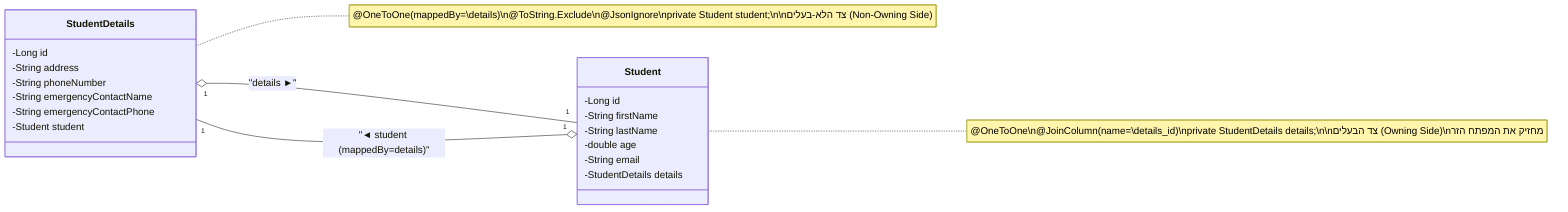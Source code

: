 classDiagram
    direction RL

    class Student {
        -Long id
        -String firstName
        -String lastName
        -double age
        -String email
        -StudentDetails details
    }

    class StudentDetails {
        -Long id
        -String address
        -String phoneNumber
        -String emergencyContactName
        -String emergencyContactPhone
        -Student student
    }

    Student "1" --o "1" StudentDetails : "details ►"
    StudentDetails "1" --o "1" Student : "◄ student (mappedBy=details)"

    note for Student "@OneToOne\n@JoinColumn(name=\details_id\)\nprivate StudentDetails details;\n\nצד הבעלים (Owning Side)\nמחזיק את המפתח הזר"
note for StudentDetails "@OneToOne(mappedBy=\details\)\n@ToString.Exclude\n@JsonIgnore\nprivate Student student;\n\nצד הלא-בעלים (Non-Owning Side)"